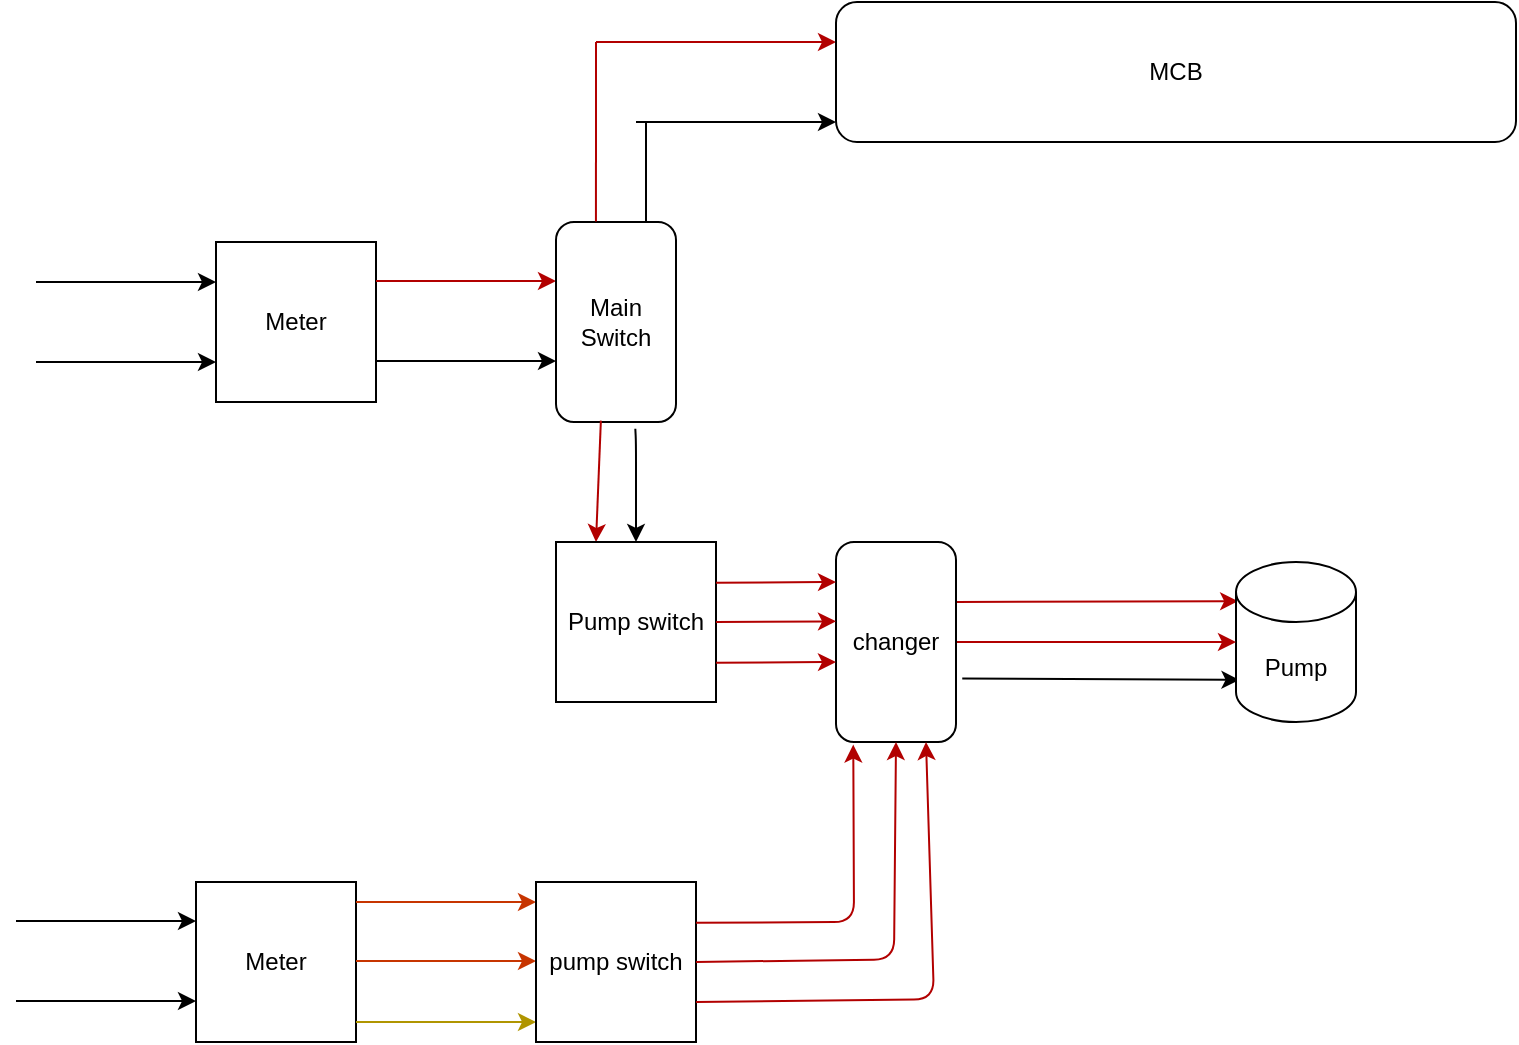 <mxfile version="14.7.10" type="github">
  <diagram id="tEwjiB7kQ2oCe1XIUxjq" name="Page-1">
    <mxGraphModel dx="981" dy="519" grid="1" gridSize="10" guides="1" tooltips="1" connect="1" arrows="1" fold="1" page="1" pageScale="1" pageWidth="827" pageHeight="1169" math="0" shadow="0">
      <root>
        <mxCell id="0" />
        <mxCell id="1" parent="0" />
        <mxCell id="59ImfeG7UWyl2Eb4sFpq-1" value="" style="endArrow=classic;html=1;" edge="1" parent="1">
          <mxGeometry width="50" height="50" relative="1" as="geometry">
            <mxPoint x="40" y="160" as="sourcePoint" />
            <mxPoint x="130" y="160" as="targetPoint" />
          </mxGeometry>
        </mxCell>
        <mxCell id="59ImfeG7UWyl2Eb4sFpq-2" value="" style="endArrow=classic;html=1;" edge="1" parent="1">
          <mxGeometry width="50" height="50" relative="1" as="geometry">
            <mxPoint x="40" y="200" as="sourcePoint" />
            <mxPoint x="130" y="200" as="targetPoint" />
          </mxGeometry>
        </mxCell>
        <mxCell id="59ImfeG7UWyl2Eb4sFpq-3" value="Meter" style="whiteSpace=wrap;html=1;aspect=fixed;" vertex="1" parent="1">
          <mxGeometry x="120" y="460" width="80" height="80" as="geometry" />
        </mxCell>
        <mxCell id="59ImfeG7UWyl2Eb4sFpq-4" value="Meter" style="whiteSpace=wrap;html=1;aspect=fixed;" vertex="1" parent="1">
          <mxGeometry x="130" y="140" width="80" height="80" as="geometry" />
        </mxCell>
        <mxCell id="59ImfeG7UWyl2Eb4sFpq-5" value="" style="endArrow=classic;html=1;" edge="1" parent="1">
          <mxGeometry width="50" height="50" relative="1" as="geometry">
            <mxPoint x="30" y="479.5" as="sourcePoint" />
            <mxPoint x="120" y="479.5" as="targetPoint" />
          </mxGeometry>
        </mxCell>
        <mxCell id="59ImfeG7UWyl2Eb4sFpq-6" value="" style="endArrow=classic;html=1;" edge="1" parent="1">
          <mxGeometry width="50" height="50" relative="1" as="geometry">
            <mxPoint x="30" y="519.5" as="sourcePoint" />
            <mxPoint x="120" y="519.5" as="targetPoint" />
          </mxGeometry>
        </mxCell>
        <mxCell id="59ImfeG7UWyl2Eb4sFpq-7" value="" style="endArrow=classic;html=1;fillColor=#e51400;strokeColor=#B20000;" edge="1" parent="1">
          <mxGeometry width="50" height="50" relative="1" as="geometry">
            <mxPoint x="210" y="159.5" as="sourcePoint" />
            <mxPoint x="300" y="159.5" as="targetPoint" />
          </mxGeometry>
        </mxCell>
        <mxCell id="59ImfeG7UWyl2Eb4sFpq-8" value="" style="endArrow=classic;html=1;" edge="1" parent="1">
          <mxGeometry width="50" height="50" relative="1" as="geometry">
            <mxPoint x="210" y="199.5" as="sourcePoint" />
            <mxPoint x="300" y="199.5" as="targetPoint" />
          </mxGeometry>
        </mxCell>
        <mxCell id="59ImfeG7UWyl2Eb4sFpq-10" value="" style="endArrow=classic;html=1;fillColor=#fa6800;strokeColor=#C73500;" edge="1" parent="1">
          <mxGeometry width="50" height="50" relative="1" as="geometry">
            <mxPoint x="200" y="499.5" as="sourcePoint" />
            <mxPoint x="290" y="499.5" as="targetPoint" />
          </mxGeometry>
        </mxCell>
        <mxCell id="59ImfeG7UWyl2Eb4sFpq-11" value="" style="endArrow=classic;html=1;fillColor=#e3c800;strokeColor=#B09500;" edge="1" parent="1">
          <mxGeometry width="50" height="50" relative="1" as="geometry">
            <mxPoint x="200" y="530" as="sourcePoint" />
            <mxPoint x="290" y="530" as="targetPoint" />
          </mxGeometry>
        </mxCell>
        <mxCell id="59ImfeG7UWyl2Eb4sFpq-13" value="Main Switch" style="rounded=1;whiteSpace=wrap;html=1;" vertex="1" parent="1">
          <mxGeometry x="300" y="130" width="60" height="100" as="geometry" />
        </mxCell>
        <mxCell id="59ImfeG7UWyl2Eb4sFpq-16" value="" style="endArrow=classic;html=1;fillColor=#e51400;strokeColor=#B20000;" edge="1" parent="1">
          <mxGeometry width="50" height="50" relative="1" as="geometry">
            <mxPoint x="320" y="40" as="sourcePoint" />
            <mxPoint x="440" y="40" as="targetPoint" />
          </mxGeometry>
        </mxCell>
        <mxCell id="59ImfeG7UWyl2Eb4sFpq-17" value="" style="endArrow=classic;html=1;" edge="1" parent="1">
          <mxGeometry width="50" height="50" relative="1" as="geometry">
            <mxPoint x="340" y="80" as="sourcePoint" />
            <mxPoint x="440" y="80" as="targetPoint" />
          </mxGeometry>
        </mxCell>
        <mxCell id="59ImfeG7UWyl2Eb4sFpq-18" value="MCB" style="rounded=1;whiteSpace=wrap;html=1;" vertex="1" parent="1">
          <mxGeometry x="440" y="20" width="340" height="70" as="geometry" />
        </mxCell>
        <mxCell id="59ImfeG7UWyl2Eb4sFpq-19" value="" style="endArrow=none;html=1;exitX=0.333;exitY=-0.002;exitDx=0;exitDy=0;exitPerimeter=0;fillColor=#e51400;strokeColor=#B20000;" edge="1" parent="1" source="59ImfeG7UWyl2Eb4sFpq-13">
          <mxGeometry width="50" height="50" relative="1" as="geometry">
            <mxPoint x="315" y="120" as="sourcePoint" />
            <mxPoint x="320" y="40" as="targetPoint" />
          </mxGeometry>
        </mxCell>
        <mxCell id="59ImfeG7UWyl2Eb4sFpq-20" value="" style="endArrow=none;html=1;exitX=0.75;exitY=0;exitDx=0;exitDy=0;" edge="1" parent="1" source="59ImfeG7UWyl2Eb4sFpq-13">
          <mxGeometry width="50" height="50" relative="1" as="geometry">
            <mxPoint x="329.98" y="139.8" as="sourcePoint" />
            <mxPoint x="345" y="80" as="targetPoint" />
          </mxGeometry>
        </mxCell>
        <mxCell id="59ImfeG7UWyl2Eb4sFpq-24" value="" style="endArrow=classic;html=1;fillColor=#e51400;strokeColor=#B20000;entryX=0.018;entryY=0.245;entryDx=0;entryDy=0;entryPerimeter=0;" edge="1" parent="1" target="59ImfeG7UWyl2Eb4sFpq-26">
          <mxGeometry width="50" height="50" relative="1" as="geometry">
            <mxPoint x="500" y="320" as="sourcePoint" />
            <mxPoint x="630" y="400" as="targetPoint" />
          </mxGeometry>
        </mxCell>
        <mxCell id="59ImfeG7UWyl2Eb4sFpq-25" value="" style="endArrow=classic;html=1;entryX=0.029;entryY=0.737;entryDx=0;entryDy=0;entryPerimeter=0;exitX=1.052;exitY=0.682;exitDx=0;exitDy=0;exitPerimeter=0;" edge="1" parent="1" source="59ImfeG7UWyl2Eb4sFpq-34" target="59ImfeG7UWyl2Eb4sFpq-26">
          <mxGeometry width="50" height="50" relative="1" as="geometry">
            <mxPoint x="510" y="359" as="sourcePoint" />
            <mxPoint x="500" y="360" as="targetPoint" />
          </mxGeometry>
        </mxCell>
        <mxCell id="59ImfeG7UWyl2Eb4sFpq-26" value="Pump" style="shape=cylinder3;whiteSpace=wrap;html=1;boundedLbl=1;backgroundOutline=1;size=15;" vertex="1" parent="1">
          <mxGeometry x="640" y="300" width="60" height="80" as="geometry" />
        </mxCell>
        <mxCell id="59ImfeG7UWyl2Eb4sFpq-28" value="" style="endArrow=classic;html=1;fillColor=#e51400;strokeColor=#B20000;exitX=0.374;exitY=0.993;exitDx=0;exitDy=0;exitPerimeter=0;" edge="1" parent="1" source="59ImfeG7UWyl2Eb4sFpq-13">
          <mxGeometry width="50" height="50" relative="1" as="geometry">
            <mxPoint x="340" y="240" as="sourcePoint" />
            <mxPoint x="320" y="290" as="targetPoint" />
          </mxGeometry>
        </mxCell>
        <mxCell id="59ImfeG7UWyl2Eb4sFpq-29" value="" style="endArrow=classic;html=1;exitX=0.661;exitY=1.034;exitDx=0;exitDy=0;exitPerimeter=0;" edge="1" parent="1" source="59ImfeG7UWyl2Eb4sFpq-13">
          <mxGeometry width="50" height="50" relative="1" as="geometry">
            <mxPoint x="340" y="240" as="sourcePoint" />
            <mxPoint x="340" y="290" as="targetPoint" />
            <Array as="points">
              <mxPoint x="340" y="240" />
            </Array>
          </mxGeometry>
        </mxCell>
        <mxCell id="59ImfeG7UWyl2Eb4sFpq-30" value="" style="endArrow=classic;html=1;fillColor=#fa6800;strokeColor=#C73500;" edge="1" parent="1">
          <mxGeometry width="50" height="50" relative="1" as="geometry">
            <mxPoint x="200" y="470" as="sourcePoint" />
            <mxPoint x="290" y="470" as="targetPoint" />
          </mxGeometry>
        </mxCell>
        <mxCell id="59ImfeG7UWyl2Eb4sFpq-31" value="Pump switch" style="whiteSpace=wrap;html=1;aspect=fixed;" vertex="1" parent="1">
          <mxGeometry x="300" y="290" width="80" height="80" as="geometry" />
        </mxCell>
        <mxCell id="59ImfeG7UWyl2Eb4sFpq-32" value="pump switch" style="whiteSpace=wrap;html=1;aspect=fixed;" vertex="1" parent="1">
          <mxGeometry x="290" y="460" width="80" height="80" as="geometry" />
        </mxCell>
        <mxCell id="59ImfeG7UWyl2Eb4sFpq-33" value="" style="endArrow=classic;html=1;fillColor=#e51400;strokeColor=#B20000;exitX=1;exitY=0.5;exitDx=0;exitDy=0;" edge="1" parent="1" source="59ImfeG7UWyl2Eb4sFpq-34" target="59ImfeG7UWyl2Eb4sFpq-26">
          <mxGeometry width="50" height="50" relative="1" as="geometry">
            <mxPoint x="510" y="340" as="sourcePoint" />
            <mxPoint x="511.08" y="339.66" as="targetPoint" />
          </mxGeometry>
        </mxCell>
        <mxCell id="59ImfeG7UWyl2Eb4sFpq-34" value="changer" style="rounded=1;whiteSpace=wrap;html=1;" vertex="1" parent="1">
          <mxGeometry x="440" y="290" width="60" height="100" as="geometry" />
        </mxCell>
        <mxCell id="59ImfeG7UWyl2Eb4sFpq-35" value="" style="endArrow=classic;html=1;fillColor=#e51400;strokeColor=#B20000;" edge="1" parent="1">
          <mxGeometry width="50" height="50" relative="1" as="geometry">
            <mxPoint x="380" y="310.4" as="sourcePoint" />
            <mxPoint x="440" y="310" as="targetPoint" />
          </mxGeometry>
        </mxCell>
        <mxCell id="59ImfeG7UWyl2Eb4sFpq-36" value="" style="endArrow=classic;html=1;fillColor=#e51400;strokeColor=#B20000;" edge="1" parent="1">
          <mxGeometry width="50" height="50" relative="1" as="geometry">
            <mxPoint x="380" y="330.06" as="sourcePoint" />
            <mxPoint x="440" y="329.66" as="targetPoint" />
          </mxGeometry>
        </mxCell>
        <mxCell id="59ImfeG7UWyl2Eb4sFpq-37" value="" style="endArrow=classic;html=1;fillColor=#e51400;strokeColor=#B20000;" edge="1" parent="1">
          <mxGeometry width="50" height="50" relative="1" as="geometry">
            <mxPoint x="380" y="350.4" as="sourcePoint" />
            <mxPoint x="440" y="350" as="targetPoint" />
          </mxGeometry>
        </mxCell>
        <mxCell id="59ImfeG7UWyl2Eb4sFpq-38" value="" style="endArrow=classic;html=1;fillColor=#e51400;strokeColor=#B20000;entryX=0.144;entryY=1.013;entryDx=0;entryDy=0;entryPerimeter=0;" edge="1" parent="1" target="59ImfeG7UWyl2Eb4sFpq-34">
          <mxGeometry width="50" height="50" relative="1" as="geometry">
            <mxPoint x="370" y="480.4" as="sourcePoint" />
            <mxPoint x="430" y="480" as="targetPoint" />
            <Array as="points">
              <mxPoint x="449" y="480" />
            </Array>
          </mxGeometry>
        </mxCell>
        <mxCell id="59ImfeG7UWyl2Eb4sFpq-39" value="" style="endArrow=classic;html=1;fillColor=#e51400;strokeColor=#B20000;entryX=0.5;entryY=1;entryDx=0;entryDy=0;exitX=1;exitY=0.5;exitDx=0;exitDy=0;" edge="1" parent="1" source="59ImfeG7UWyl2Eb4sFpq-32" target="59ImfeG7UWyl2Eb4sFpq-34">
          <mxGeometry width="50" height="50" relative="1" as="geometry">
            <mxPoint x="390" y="499.1" as="sourcePoint" />
            <mxPoint x="468.64" y="410.0" as="targetPoint" />
            <Array as="points">
              <mxPoint x="469" y="498.7" />
            </Array>
          </mxGeometry>
        </mxCell>
        <mxCell id="59ImfeG7UWyl2Eb4sFpq-40" value="" style="endArrow=classic;html=1;fillColor=#e51400;strokeColor=#B20000;exitX=1;exitY=0.75;exitDx=0;exitDy=0;" edge="1" parent="1" source="59ImfeG7UWyl2Eb4sFpq-32">
          <mxGeometry width="50" height="50" relative="1" as="geometry">
            <mxPoint x="390" y="520" as="sourcePoint" />
            <mxPoint x="485" y="390" as="targetPoint" />
            <Array as="points">
              <mxPoint x="489" y="518.7" />
            </Array>
          </mxGeometry>
        </mxCell>
      </root>
    </mxGraphModel>
  </diagram>
</mxfile>
